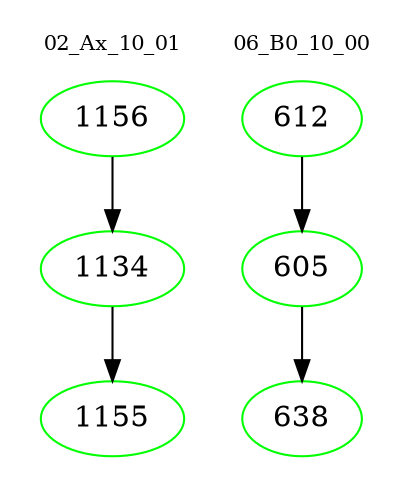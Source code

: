 digraph{
subgraph cluster_0 {
color = white
label = "02_Ax_10_01";
fontsize=10;
T0_1156 [label="1156", color="green"]
T0_1156 -> T0_1134 [color="black"]
T0_1134 [label="1134", color="green"]
T0_1134 -> T0_1155 [color="black"]
T0_1155 [label="1155", color="green"]
}
subgraph cluster_1 {
color = white
label = "06_B0_10_00";
fontsize=10;
T1_612 [label="612", color="green"]
T1_612 -> T1_605 [color="black"]
T1_605 [label="605", color="green"]
T1_605 -> T1_638 [color="black"]
T1_638 [label="638", color="green"]
}
}
